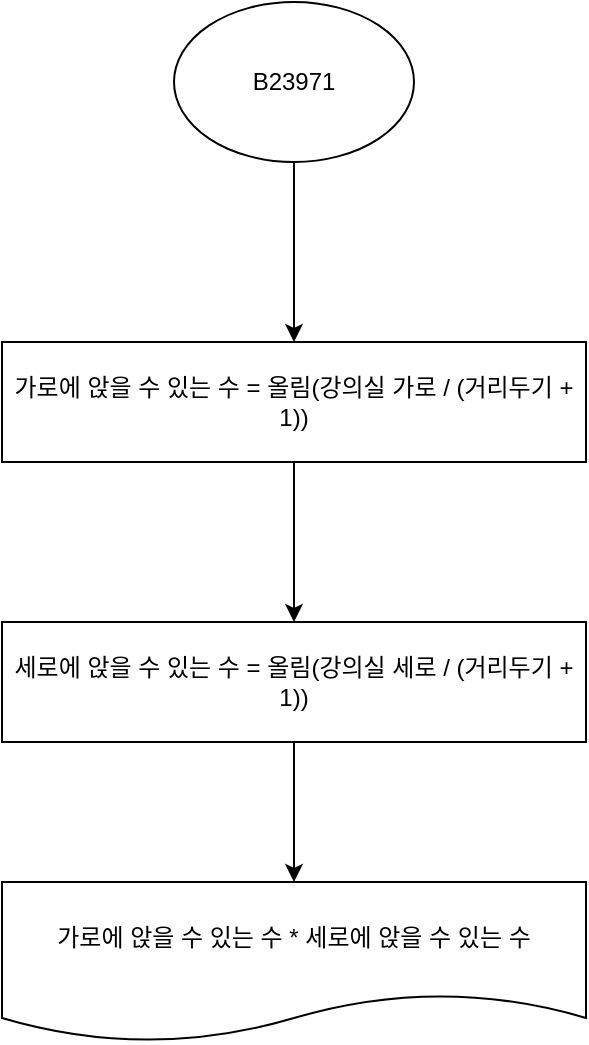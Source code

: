 <mxfile version="20.8.23" type="github"><diagram name="페이지-1" id="HS74c-AiaGpaYd5kOWzo"><mxGraphModel dx="945" dy="771" grid="1" gridSize="10" guides="1" tooltips="1" connect="1" arrows="1" fold="1" page="1" pageScale="1" pageWidth="827" pageHeight="1169" math="0" shadow="0"><root><mxCell id="0"/><mxCell id="1" parent="0"/><mxCell id="jfEALBL5HK0YuvcJHOqh-3" value="" style="edgeStyle=orthogonalEdgeStyle;rounded=0;orthogonalLoop=1;jettySize=auto;html=1;" edge="1" parent="1" source="jfEALBL5HK0YuvcJHOqh-1" target="jfEALBL5HK0YuvcJHOqh-2"><mxGeometry relative="1" as="geometry"/></mxCell><mxCell id="jfEALBL5HK0YuvcJHOqh-1" value="B23971" style="ellipse;whiteSpace=wrap;html=1;" vertex="1" parent="1"><mxGeometry x="354" y="30" width="120" height="80" as="geometry"/></mxCell><mxCell id="jfEALBL5HK0YuvcJHOqh-5" value="" style="edgeStyle=orthogonalEdgeStyle;rounded=0;orthogonalLoop=1;jettySize=auto;html=1;" edge="1" parent="1" source="jfEALBL5HK0YuvcJHOqh-2" target="jfEALBL5HK0YuvcJHOqh-4"><mxGeometry relative="1" as="geometry"/></mxCell><mxCell id="jfEALBL5HK0YuvcJHOqh-2" value="가로에 앉을 수 있는 수 = 올림(강의실 가로 / (거리두기 + 1))" style="whiteSpace=wrap;html=1;" vertex="1" parent="1"><mxGeometry x="268" y="200" width="292" height="60" as="geometry"/></mxCell><mxCell id="jfEALBL5HK0YuvcJHOqh-7" value="" style="edgeStyle=orthogonalEdgeStyle;rounded=0;orthogonalLoop=1;jettySize=auto;html=1;" edge="1" parent="1" source="jfEALBL5HK0YuvcJHOqh-4" target="jfEALBL5HK0YuvcJHOqh-6"><mxGeometry relative="1" as="geometry"/></mxCell><mxCell id="jfEALBL5HK0YuvcJHOqh-4" value="세로에 앉을 수 있는 수 = 올림(강의실 세로 / (거리두기 + 1))" style="whiteSpace=wrap;html=1;" vertex="1" parent="1"><mxGeometry x="268" y="340" width="292" height="60" as="geometry"/></mxCell><mxCell id="jfEALBL5HK0YuvcJHOqh-6" value="가로에 앉을 수 있는 수 * 세로에 앉을 수 있는 수" style="shape=document;whiteSpace=wrap;html=1;boundedLbl=1;" vertex="1" parent="1"><mxGeometry x="268" y="470" width="292" height="80" as="geometry"/></mxCell></root></mxGraphModel></diagram></mxfile>